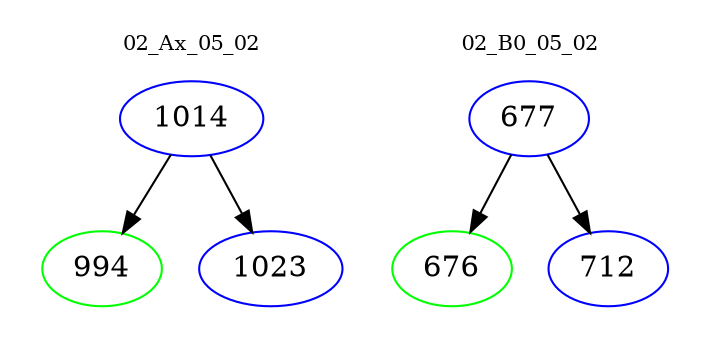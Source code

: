 digraph{
subgraph cluster_0 {
color = white
label = "02_Ax_05_02";
fontsize=10;
T0_1014 [label="1014", color="blue"]
T0_1014 -> T0_994 [color="black"]
T0_994 [label="994", color="green"]
T0_1014 -> T0_1023 [color="black"]
T0_1023 [label="1023", color="blue"]
}
subgraph cluster_1 {
color = white
label = "02_B0_05_02";
fontsize=10;
T1_677 [label="677", color="blue"]
T1_677 -> T1_676 [color="black"]
T1_676 [label="676", color="green"]
T1_677 -> T1_712 [color="black"]
T1_712 [label="712", color="blue"]
}
}
